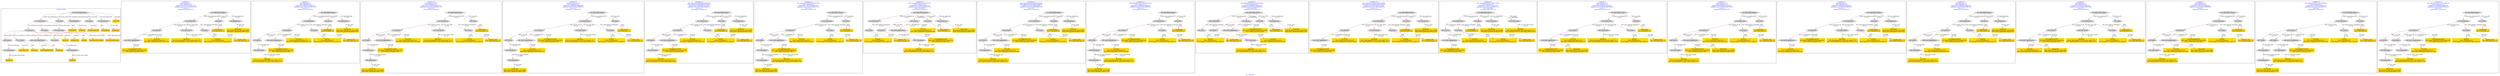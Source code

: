 digraph n0 {
fontcolor="blue"
remincross="true"
label="s21-s-met.json"
subgraph cluster_0 {
label="1-correct model"
n2[style="filled",color="white",fillcolor="lightgray",label="E12_Production1"];
n3[style="filled",color="white",fillcolor="lightgray",label="E21_Person1"];
n4[style="filled",color="white",fillcolor="lightgray",label="E55_Type1"];
n5[style="filled",color="white",fillcolor="lightgray",label="E52_Time-Span3"];
n6[style="filled",color="white",fillcolor="lightgray",label="E69_Death1"];
n7[style="filled",color="white",fillcolor="lightgray",label="E74_Group1"];
n8[style="filled",color="white",fillcolor="lightgray",label="E82_Actor_Appellation1"];
n9[style="filled",color="white",fillcolor="lightgray",label="E67_Birth1"];
n10[shape="plaintext",style="filled",fillcolor="gold",label="artistURI"];
n11[style="filled",color="white",fillcolor="lightgray",label="E22_Man-Made_Object1"];
n12[style="filled",color="white",fillcolor="lightgray",label="E35_Title1"];
n13[style="filled",color="white",fillcolor="lightgray",label="E8_Acquisition1"];
n14[style="filled",color="white",fillcolor="lightgray",label="E55_Type2"];
n15[style="filled",color="white",fillcolor="lightgray",label="E54_Dimension1"];
n16[shape="plaintext",style="filled",fillcolor="gold",label="objectURI"];
n17[shape="plaintext",style="filled",fillcolor="gold",label="artworkTitle"];
n18[style="filled",color="white",fillcolor="lightgray",label="E52_Time-Span1"];
n19[shape="plaintext",style="filled",fillcolor="gold",label="birthDate"];
n20[style="filled",color="white",fillcolor="lightgray",label="E52_Time-Span2"];
n21[shape="plaintext",style="filled",fillcolor="gold",label="deathDate"];
n22[shape="plaintext",style="filled",fillcolor="gold",label="dateOfStartOfCreation"];
n23[shape="plaintext",style="filled",fillcolor="gold",label="dateOfEndOfCreation"];
n24[shape="plaintext",style="filled",fillcolor="gold",label="dimensions"];
n25[shape="plaintext",style="filled",fillcolor="gold",label="medium_URI"];
n26[shape="plaintext",style="filled",fillcolor="gold",label="medium"];
n27[shape="plaintext",style="filled",fillcolor="gold",label="classification_URI"];
n28[shape="plaintext",style="filled",fillcolor="gold",label="classification"];
n29[shape="plaintext",style="filled",fillcolor="gold",label="nationality_URI"];
n30[shape="plaintext",style="filled",fillcolor="gold",label="nationality"];
n31[shape="plaintext",style="filled",fillcolor="gold",label="artistAppellationURI"];
n32[shape="plaintext",style="filled",fillcolor="gold",label="artistName"];
n33[shape="plaintext",style="filled",fillcolor="gold",label="creditLine"];
}
subgraph cluster_1 {
label="candidate 0\nlink coherence:1.0\nnode coherence:1.0\nconfidence:0.7337437394831101\nmapping score:0.6017241036372272\ncost:14.0\n-precision:0.93-recall:0.42"
n35[style="filled",color="white",fillcolor="lightgray",label="E12_Production1"];
n36[style="filled",color="white",fillcolor="lightgray",label="E21_Person1"];
n37[style="filled",color="white",fillcolor="lightgray",label="E52_Time-Span2"];
n38[style="filled",color="white",fillcolor="lightgray",label="E55_Type1"];
n39[style="filled",color="white",fillcolor="lightgray",label="E82_Actor_Appellation1"];
n40[style="filled",color="white",fillcolor="lightgray",label="E22_Man-Made_Object1"];
n41[style="filled",color="white",fillcolor="lightgray",label="E35_Title1"];
n42[style="filled",color="white",fillcolor="lightgray",label="E54_Dimension1"];
n43[shape="plaintext",style="filled",fillcolor="gold",label="medium\n[E55_Type,label,0.5]\n[E29_Design_or_Procedure,P3_has_note,0.5]"];
n44[shape="plaintext",style="filled",fillcolor="gold",label="dimensions\n[E54_Dimension,P3_has_note,0.898]\n[E82_Actor_Appellation,label,0.102]"];
n45[shape="plaintext",style="filled",fillcolor="gold",label="artistURI\n[E21_Person,classLink,0.571]\n[E82_Actor_Appellation,classLink,0.429]"];
n46[shape="plaintext",style="filled",fillcolor="gold",label="artistAppellationURI\n[E82_Actor_Appellation,classLink,0.894]\n[E21_Person,classLink,0.106]"];
n47[shape="plaintext",style="filled",fillcolor="gold",label="medium_URI\n[E55_Type,classLink,1.0]"];
n48[shape="plaintext",style="filled",fillcolor="gold",label="birthDate\n[E52_Time-Span,P82b_end_of_the_end,0.727]\n[E52_Time-Span,P82_at_some_time_within,0.273]"];
n49[shape="plaintext",style="filled",fillcolor="gold",label="artworkTitle\n[E35_Title,label,1.0]"];
}
subgraph cluster_2 {
label="candidate 1\nlink coherence:1.0\nnode coherence:1.0\nconfidence:0.7337437394831101\nmapping score:0.6017241036372272\ncost:15.0\n-precision:0.87-recall:0.42"
n51[style="filled",color="white",fillcolor="lightgray",label="E12_Production1"];
n52[style="filled",color="white",fillcolor="lightgray",label="E21_Person1"];
n53[style="filled",color="white",fillcolor="lightgray",label="E55_Type1"];
n54[style="filled",color="white",fillcolor="lightgray",label="E67_Birth1"];
n55[style="filled",color="white",fillcolor="lightgray",label="E82_Actor_Appellation1"];
n56[style="filled",color="white",fillcolor="lightgray",label="E22_Man-Made_Object1"];
n57[style="filled",color="white",fillcolor="lightgray",label="E35_Title1"];
n58[style="filled",color="white",fillcolor="lightgray",label="E54_Dimension1"];
n59[style="filled",color="white",fillcolor="lightgray",label="E52_Time-Span1"];
n60[shape="plaintext",style="filled",fillcolor="gold",label="medium\n[E55_Type,label,0.5]\n[E29_Design_or_Procedure,P3_has_note,0.5]"];
n61[shape="plaintext",style="filled",fillcolor="gold",label="dimensions\n[E54_Dimension,P3_has_note,0.898]\n[E82_Actor_Appellation,label,0.102]"];
n62[shape="plaintext",style="filled",fillcolor="gold",label="artistURI\n[E21_Person,classLink,0.571]\n[E82_Actor_Appellation,classLink,0.429]"];
n63[shape="plaintext",style="filled",fillcolor="gold",label="artistAppellationURI\n[E82_Actor_Appellation,classLink,0.894]\n[E21_Person,classLink,0.106]"];
n64[shape="plaintext",style="filled",fillcolor="gold",label="medium_URI\n[E55_Type,classLink,1.0]"];
n65[shape="plaintext",style="filled",fillcolor="gold",label="artworkTitle\n[E35_Title,label,1.0]"];
n66[shape="plaintext",style="filled",fillcolor="gold",label="birthDate\n[E52_Time-Span,P82b_end_of_the_end,0.727]\n[E52_Time-Span,P82_at_some_time_within,0.273]"];
}
subgraph cluster_3 {
label="candidate 10\nlink coherence:0.9375\nnode coherence:1.0\nconfidence:0.7337437394831101\nmapping score:0.6017241036372272\ncost:115.0\n-precision:0.88-recall:0.45"
n68[style="filled",color="white",fillcolor="lightgray",label="E12_Production1"];
n69[style="filled",color="white",fillcolor="lightgray",label="E21_Person1"];
n70[style="filled",color="white",fillcolor="lightgray",label="E52_Time-Span2"];
n71[style="filled",color="white",fillcolor="lightgray",label="E55_Type1"];
n72[style="filled",color="white",fillcolor="lightgray",label="E67_Birth1"];
n73[style="filled",color="white",fillcolor="lightgray",label="E82_Actor_Appellation1"];
n74[style="filled",color="white",fillcolor="lightgray",label="E22_Man-Made_Object1"];
n75[style="filled",color="white",fillcolor="lightgray",label="E35_Title1"];
n76[style="filled",color="white",fillcolor="lightgray",label="E52_Time-Span1"];
n77[style="filled",color="white",fillcolor="lightgray",label="E54_Dimension1"];
n78[shape="plaintext",style="filled",fillcolor="gold",label="medium\n[E55_Type,label,0.5]\n[E29_Design_or_Procedure,P3_has_note,0.5]"];
n79[shape="plaintext",style="filled",fillcolor="gold",label="dimensions\n[E54_Dimension,P3_has_note,0.898]\n[E82_Actor_Appellation,label,0.102]"];
n80[shape="plaintext",style="filled",fillcolor="gold",label="artistURI\n[E21_Person,classLink,0.571]\n[E82_Actor_Appellation,classLink,0.429]"];
n81[shape="plaintext",style="filled",fillcolor="gold",label="artistAppellationURI\n[E82_Actor_Appellation,classLink,0.894]\n[E21_Person,classLink,0.106]"];
n82[shape="plaintext",style="filled",fillcolor="gold",label="medium_URI\n[E55_Type,classLink,1.0]"];
n83[shape="plaintext",style="filled",fillcolor="gold",label="birthDate\n[E52_Time-Span,P82b_end_of_the_end,0.727]\n[E52_Time-Span,P82_at_some_time_within,0.273]"];
n84[shape="plaintext",style="filled",fillcolor="gold",label="artworkTitle\n[E35_Title,label,1.0]"];
}
subgraph cluster_4 {
label="candidate 11\nlink coherence:0.9375\nnode coherence:1.0\nconfidence:0.6008440238990185\nmapping score:0.55742419844253\ncost:115.0\n-precision:0.75-recall:0.39"
n86[style="filled",color="white",fillcolor="lightgray",label="E12_Production1"];
n87[style="filled",color="white",fillcolor="lightgray",label="E21_Person1"];
n88[style="filled",color="white",fillcolor="lightgray",label="E52_Time-Span2"];
n89[style="filled",color="white",fillcolor="lightgray",label="E55_Type1"];
n90[style="filled",color="white",fillcolor="lightgray",label="E67_Birth1"];
n91[style="filled",color="white",fillcolor="lightgray",label="E82_Actor_Appellation1"];
n92[style="filled",color="white",fillcolor="lightgray",label="E22_Man-Made_Object1"];
n93[style="filled",color="white",fillcolor="lightgray",label="E35_Title1"];
n94[style="filled",color="white",fillcolor="lightgray",label="E52_Time-Span1"];
n95[style="filled",color="white",fillcolor="lightgray",label="E54_Dimension1"];
n96[shape="plaintext",style="filled",fillcolor="gold",label="medium\n[E55_Type,label,0.5]\n[E29_Design_or_Procedure,P3_has_note,0.5]"];
n97[shape="plaintext",style="filled",fillcolor="gold",label="dimensions\n[E54_Dimension,P3_has_note,0.898]\n[E82_Actor_Appellation,label,0.102]"];
n98[shape="plaintext",style="filled",fillcolor="gold",label="artistAppellationURI\n[E82_Actor_Appellation,classLink,0.894]\n[E21_Person,classLink,0.106]"];
n99[shape="plaintext",style="filled",fillcolor="gold",label="medium_URI\n[E55_Type,classLink,1.0]"];
n100[shape="plaintext",style="filled",fillcolor="gold",label="artistURI\n[E21_Person,classLink,0.571]\n[E82_Actor_Appellation,classLink,0.429]"];
n101[shape="plaintext",style="filled",fillcolor="gold",label="birthDate\n[E52_Time-Span,P82b_end_of_the_end,0.727]\n[E52_Time-Span,P82_at_some_time_within,0.273]"];
n102[shape="plaintext",style="filled",fillcolor="gold",label="artworkTitle\n[E35_Title,label,1.0]"];
}
subgraph cluster_5 {
label="candidate 12\nlink coherence:0.9333333333333333\nnode coherence:0.9230769230769231\nconfidence:0.7986788057527338\nmapping score:0.5977281000860761\ncost:114.0\n-precision:0.87-recall:0.42"
n104[style="filled",color="white",fillcolor="lightgray",label="E12_Production1"];
n105[style="filled",color="white",fillcolor="lightgray",label="E21_Person1"];
n106[style="filled",color="white",fillcolor="lightgray",label="E55_Type1"];
n107[style="filled",color="white",fillcolor="lightgray",label="E67_Birth1"];
n108[style="filled",color="white",fillcolor="lightgray",label="E82_Actor_Appellation1"];
n109[style="filled",color="white",fillcolor="lightgray",label="E22_Man-Made_Object1"];
n110[style="filled",color="white",fillcolor="lightgray",label="E35_Title1"];
n111[style="filled",color="white",fillcolor="lightgray",label="E54_Dimension1"];
n112[style="filled",color="white",fillcolor="lightgray",label="E52_Time-Span1"];
n113[shape="plaintext",style="filled",fillcolor="gold",label="medium\n[E55_Type,label,0.5]\n[E29_Design_or_Procedure,P3_has_note,0.5]"];
n114[shape="plaintext",style="filled",fillcolor="gold",label="dimensions\n[E54_Dimension,P3_has_note,0.898]\n[E82_Actor_Appellation,label,0.102]"];
n115[shape="plaintext",style="filled",fillcolor="gold",label="birthDate\n[E52_Time-Span,P82b_end_of_the_end,0.727]\n[E52_Time-Span,P82_at_some_time_within,0.273]"];
n116[shape="plaintext",style="filled",fillcolor="gold",label="artistURI\n[E21_Person,classLink,0.571]\n[E82_Actor_Appellation,classLink,0.429]"];
n117[shape="plaintext",style="filled",fillcolor="gold",label="artistAppellationURI\n[E82_Actor_Appellation,classLink,0.894]\n[E21_Person,classLink,0.106]"];
n118[shape="plaintext",style="filled",fillcolor="gold",label="medium_URI\n[E55_Type,classLink,1.0]"];
n119[shape="plaintext",style="filled",fillcolor="gold",label="artworkTitle\n[E35_Title,label,1.0]"];
}
subgraph cluster_6 {
label="candidate 13\nlink coherence:0.9333333333333333\nnode coherence:1.0\nconfidence:0.7337437394831101\nmapping score:0.6017241036372272\ncost:114.0\n-precision:0.8-recall:0.39"
n121[style="filled",color="white",fillcolor="lightgray",label="E12_Production1"];
n122[style="filled",color="white",fillcolor="lightgray",label="E21_Person1"];
n123[style="filled",color="white",fillcolor="lightgray",label="E55_Type1"];
n124[style="filled",color="white",fillcolor="lightgray",label="E67_Birth1"];
n125[style="filled",color="white",fillcolor="lightgray",label="E82_Actor_Appellation1"];
n126[style="filled",color="white",fillcolor="lightgray",label="E22_Man-Made_Object1"];
n127[style="filled",color="white",fillcolor="lightgray",label="E35_Title1"];
n128[style="filled",color="white",fillcolor="lightgray",label="E52_Time-Span1"];
n129[style="filled",color="white",fillcolor="lightgray",label="E54_Dimension1"];
n130[shape="plaintext",style="filled",fillcolor="gold",label="medium\n[E55_Type,label,0.5]\n[E29_Design_or_Procedure,P3_has_note,0.5]"];
n131[shape="plaintext",style="filled",fillcolor="gold",label="dimensions\n[E54_Dimension,P3_has_note,0.898]\n[E82_Actor_Appellation,label,0.102]"];
n132[shape="plaintext",style="filled",fillcolor="gold",label="artistURI\n[E21_Person,classLink,0.571]\n[E82_Actor_Appellation,classLink,0.429]"];
n133[shape="plaintext",style="filled",fillcolor="gold",label="artistAppellationURI\n[E82_Actor_Appellation,classLink,0.894]\n[E21_Person,classLink,0.106]"];
n134[shape="plaintext",style="filled",fillcolor="gold",label="medium_URI\n[E55_Type,classLink,1.0]"];
n135[shape="plaintext",style="filled",fillcolor="gold",label="artworkTitle\n[E35_Title,label,1.0]"];
n136[shape="plaintext",style="filled",fillcolor="gold",label="birthDate\n[E52_Time-Span,P82b_end_of_the_end,0.727]\n[E52_Time-Span,P82_at_some_time_within,0.273]"];
}
subgraph cluster_7 {
label="candidate 14\nlink coherence:0.9333333333333333\nnode coherence:1.0\nconfidence:0.7337437394831101\nmapping score:0.6017241036372272\ncost:114.010002\n-precision:0.8-recall:0.39"
n138[style="filled",color="white",fillcolor="lightgray",label="E12_Production1"];
n139[style="filled",color="white",fillcolor="lightgray",label="E55_Type1"];
n140[style="filled",color="white",fillcolor="lightgray",label="E21_Person1"];
n141[style="filled",color="white",fillcolor="lightgray",label="E67_Birth1"];
n142[style="filled",color="white",fillcolor="lightgray",label="E82_Actor_Appellation1"];
n143[style="filled",color="white",fillcolor="lightgray",label="E22_Man-Made_Object1"];
n144[style="filled",color="white",fillcolor="lightgray",label="E35_Title1"];
n145[style="filled",color="white",fillcolor="lightgray",label="E54_Dimension1"];
n146[style="filled",color="white",fillcolor="lightgray",label="E52_Time-Span1"];
n147[shape="plaintext",style="filled",fillcolor="gold",label="medium\n[E55_Type,label,0.5]\n[E29_Design_or_Procedure,P3_has_note,0.5]"];
n148[shape="plaintext",style="filled",fillcolor="gold",label="dimensions\n[E54_Dimension,P3_has_note,0.898]\n[E82_Actor_Appellation,label,0.102]"];
n149[shape="plaintext",style="filled",fillcolor="gold",label="artistURI\n[E21_Person,classLink,0.571]\n[E82_Actor_Appellation,classLink,0.429]"];
n150[shape="plaintext",style="filled",fillcolor="gold",label="artistAppellationURI\n[E82_Actor_Appellation,classLink,0.894]\n[E21_Person,classLink,0.106]"];
n151[shape="plaintext",style="filled",fillcolor="gold",label="medium_URI\n[E55_Type,classLink,1.0]"];
n152[shape="plaintext",style="filled",fillcolor="gold",label="artworkTitle\n[E35_Title,label,1.0]"];
n153[shape="plaintext",style="filled",fillcolor="gold",label="birthDate\n[E52_Time-Span,P82b_end_of_the_end,0.727]\n[E52_Time-Span,P82_at_some_time_within,0.273]"];
}
subgraph cluster_8 {
label="candidate 15\nlink coherence:0.9333333333333333\nnode coherence:0.9230769230769231\nconfidence:0.665779090168642\nmapping score:0.5534281948913788\ncost:114.0\n-precision:0.73-recall:0.35"
n155[style="filled",color="white",fillcolor="lightgray",label="E12_Production1"];
n156[style="filled",color="white",fillcolor="lightgray",label="E21_Person1"];
n157[style="filled",color="white",fillcolor="lightgray",label="E55_Type1"];
n158[style="filled",color="white",fillcolor="lightgray",label="E67_Birth1"];
n159[style="filled",color="white",fillcolor="lightgray",label="E82_Actor_Appellation1"];
n160[style="filled",color="white",fillcolor="lightgray",label="E22_Man-Made_Object1"];
n161[style="filled",color="white",fillcolor="lightgray",label="E35_Title1"];
n162[style="filled",color="white",fillcolor="lightgray",label="E54_Dimension1"];
n163[style="filled",color="white",fillcolor="lightgray",label="E52_Time-Span1"];
n164[shape="plaintext",style="filled",fillcolor="gold",label="medium\n[E55_Type,label,0.5]\n[E29_Design_or_Procedure,P3_has_note,0.5]"];
n165[shape="plaintext",style="filled",fillcolor="gold",label="dimensions\n[E54_Dimension,P3_has_note,0.898]\n[E82_Actor_Appellation,label,0.102]"];
n166[shape="plaintext",style="filled",fillcolor="gold",label="birthDate\n[E52_Time-Span,P82b_end_of_the_end,0.727]\n[E52_Time-Span,P82_at_some_time_within,0.273]"];
n167[shape="plaintext",style="filled",fillcolor="gold",label="artistAppellationURI\n[E82_Actor_Appellation,classLink,0.894]\n[E21_Person,classLink,0.106]"];
n168[shape="plaintext",style="filled",fillcolor="gold",label="medium_URI\n[E55_Type,classLink,1.0]"];
n169[shape="plaintext",style="filled",fillcolor="gold",label="artistURI\n[E21_Person,classLink,0.571]\n[E82_Actor_Appellation,classLink,0.429]"];
n170[shape="plaintext",style="filled",fillcolor="gold",label="artworkTitle\n[E35_Title,label,1.0]"];
}
subgraph cluster_9 {
label="candidate 16\nlink coherence:0.9333333333333333\nnode coherence:1.0\nconfidence:0.6008440238990185\nmapping score:0.55742419844253\ncost:114.0\n-precision:0.67-recall:0.32"
n172[style="filled",color="white",fillcolor="lightgray",label="E12_Production1"];
n173[style="filled",color="white",fillcolor="lightgray",label="E21_Person1"];
n174[style="filled",color="white",fillcolor="lightgray",label="E55_Type1"];
n175[style="filled",color="white",fillcolor="lightgray",label="E67_Birth1"];
n176[style="filled",color="white",fillcolor="lightgray",label="E82_Actor_Appellation1"];
n177[style="filled",color="white",fillcolor="lightgray",label="E22_Man-Made_Object1"];
n178[style="filled",color="white",fillcolor="lightgray",label="E35_Title1"];
n179[style="filled",color="white",fillcolor="lightgray",label="E52_Time-Span1"];
n180[style="filled",color="white",fillcolor="lightgray",label="E54_Dimension1"];
n181[shape="plaintext",style="filled",fillcolor="gold",label="medium\n[E55_Type,label,0.5]\n[E29_Design_or_Procedure,P3_has_note,0.5]"];
n182[shape="plaintext",style="filled",fillcolor="gold",label="dimensions\n[E54_Dimension,P3_has_note,0.898]\n[E82_Actor_Appellation,label,0.102]"];
n183[shape="plaintext",style="filled",fillcolor="gold",label="artistAppellationURI\n[E82_Actor_Appellation,classLink,0.894]\n[E21_Person,classLink,0.106]"];
n184[shape="plaintext",style="filled",fillcolor="gold",label="medium_URI\n[E55_Type,classLink,1.0]"];
n185[shape="plaintext",style="filled",fillcolor="gold",label="artistURI\n[E21_Person,classLink,0.571]\n[E82_Actor_Appellation,classLink,0.429]"];
n186[shape="plaintext",style="filled",fillcolor="gold",label="artworkTitle\n[E35_Title,label,1.0]"];
n187[shape="plaintext",style="filled",fillcolor="gold",label="birthDate\n[E52_Time-Span,P82b_end_of_the_end,0.727]\n[E52_Time-Span,P82_at_some_time_within,0.273]"];
}
subgraph cluster_10 {
label="candidate 17\nlink coherence:0.9333333333333333\nnode coherence:1.0\nconfidence:0.6008440238990185\nmapping score:0.55742419844253\ncost:114.010002\n-precision:0.67-recall:0.32"
n189[style="filled",color="white",fillcolor="lightgray",label="E12_Production1"];
n190[style="filled",color="white",fillcolor="lightgray",label="E55_Type1"];
n191[style="filled",color="white",fillcolor="lightgray",label="E21_Person1"];
n192[style="filled",color="white",fillcolor="lightgray",label="E67_Birth1"];
n193[style="filled",color="white",fillcolor="lightgray",label="E82_Actor_Appellation1"];
n194[style="filled",color="white",fillcolor="lightgray",label="E22_Man-Made_Object1"];
n195[style="filled",color="white",fillcolor="lightgray",label="E35_Title1"];
n196[style="filled",color="white",fillcolor="lightgray",label="E54_Dimension1"];
n197[style="filled",color="white",fillcolor="lightgray",label="E52_Time-Span1"];
n198[shape="plaintext",style="filled",fillcolor="gold",label="medium\n[E55_Type,label,0.5]\n[E29_Design_or_Procedure,P3_has_note,0.5]"];
n199[shape="plaintext",style="filled",fillcolor="gold",label="dimensions\n[E54_Dimension,P3_has_note,0.898]\n[E82_Actor_Appellation,label,0.102]"];
n200[shape="plaintext",style="filled",fillcolor="gold",label="artistAppellationURI\n[E82_Actor_Appellation,classLink,0.894]\n[E21_Person,classLink,0.106]"];
n201[shape="plaintext",style="filled",fillcolor="gold",label="medium_URI\n[E55_Type,classLink,1.0]"];
n202[shape="plaintext",style="filled",fillcolor="gold",label="artistURI\n[E21_Person,classLink,0.571]\n[E82_Actor_Appellation,classLink,0.429]"];
n203[shape="plaintext",style="filled",fillcolor="gold",label="artworkTitle\n[E35_Title,label,1.0]"];
n204[shape="plaintext",style="filled",fillcolor="gold",label="birthDate\n[E52_Time-Span,P82b_end_of_the_end,0.727]\n[E52_Time-Span,P82_at_some_time_within,0.273]"];
}
subgraph cluster_11 {
label="candidate 18\nlink coherence:0.9285714285714286\nnode coherence:0.9230769230769231\nconfidence:0.7986788057527338\nmapping score:0.5977281000860761\ncost:113.0\n-precision:0.93-recall:0.42"
n206[style="filled",color="white",fillcolor="lightgray",label="E12_Production1"];
n207[style="filled",color="white",fillcolor="lightgray",label="E21_Person1"];
n208[style="filled",color="white",fillcolor="lightgray",label="E52_Time-Span2"];
n209[style="filled",color="white",fillcolor="lightgray",label="E55_Type1"];
n210[style="filled",color="white",fillcolor="lightgray",label="E82_Actor_Appellation1"];
n211[style="filled",color="white",fillcolor="lightgray",label="E22_Man-Made_Object1"];
n212[style="filled",color="white",fillcolor="lightgray",label="E35_Title1"];
n213[style="filled",color="white",fillcolor="lightgray",label="E54_Dimension1"];
n214[shape="plaintext",style="filled",fillcolor="gold",label="medium\n[E55_Type,label,0.5]\n[E29_Design_or_Procedure,P3_has_note,0.5]"];
n215[shape="plaintext",style="filled",fillcolor="gold",label="dimensions\n[E54_Dimension,P3_has_note,0.898]\n[E82_Actor_Appellation,label,0.102]"];
n216[shape="plaintext",style="filled",fillcolor="gold",label="birthDate\n[E52_Time-Span,P82b_end_of_the_end,0.727]\n[E52_Time-Span,P82_at_some_time_within,0.273]"];
n217[shape="plaintext",style="filled",fillcolor="gold",label="artistURI\n[E21_Person,classLink,0.571]\n[E82_Actor_Appellation,classLink,0.429]"];
n218[shape="plaintext",style="filled",fillcolor="gold",label="artistAppellationURI\n[E82_Actor_Appellation,classLink,0.894]\n[E21_Person,classLink,0.106]"];
n219[shape="plaintext",style="filled",fillcolor="gold",label="medium_URI\n[E55_Type,classLink,1.0]"];
n220[shape="plaintext",style="filled",fillcolor="gold",label="artworkTitle\n[E35_Title,label,1.0]"];
}
subgraph cluster_12 {
label="candidate 19\nlink coherence:0.9285714285714286\nnode coherence:1.0\nconfidence:0.7337437394831101\nmapping score:0.6017241036372272\ncost:113.010002\n-precision:0.86-recall:0.39"
n222[style="filled",color="white",fillcolor="lightgray",label="E12_Production1"];
n223[style="filled",color="white",fillcolor="lightgray",label="E21_Person1"];
n224[style="filled",color="white",fillcolor="lightgray",label="E55_Type1"];
n225[style="filled",color="white",fillcolor="lightgray",label="E82_Actor_Appellation1"];
n226[style="filled",color="white",fillcolor="lightgray",label="E22_Man-Made_Object1"];
n227[style="filled",color="white",fillcolor="lightgray",label="E35_Title1"];
n228[style="filled",color="white",fillcolor="lightgray",label="E54_Dimension1"];
n229[style="filled",color="white",fillcolor="lightgray",label="E52_Time-Span2"];
n230[shape="plaintext",style="filled",fillcolor="gold",label="medium\n[E55_Type,label,0.5]\n[E29_Design_or_Procedure,P3_has_note,0.5]"];
n231[shape="plaintext",style="filled",fillcolor="gold",label="dimensions\n[E54_Dimension,P3_has_note,0.898]\n[E82_Actor_Appellation,label,0.102]"];
n232[shape="plaintext",style="filled",fillcolor="gold",label="artistURI\n[E21_Person,classLink,0.571]\n[E82_Actor_Appellation,classLink,0.429]"];
n233[shape="plaintext",style="filled",fillcolor="gold",label="artistAppellationURI\n[E82_Actor_Appellation,classLink,0.894]\n[E21_Person,classLink,0.106]"];
n234[shape="plaintext",style="filled",fillcolor="gold",label="medium_URI\n[E55_Type,classLink,1.0]"];
n235[shape="plaintext",style="filled",fillcolor="gold",label="birthDate\n[E52_Time-Span,P82b_end_of_the_end,0.727]\n[E52_Time-Span,P82_at_some_time_within,0.273]"];
n236[shape="plaintext",style="filled",fillcolor="gold",label="artworkTitle\n[E35_Title,label,1.0]"];
}
subgraph cluster_13 {
label="candidate 2\nlink coherence:1.0\nnode coherence:1.0\nconfidence:0.6199351955456437\nmapping score:0.5875974461342621\ncost:13.0\n-precision:0.85-recall:0.35"
n238[style="filled",color="white",fillcolor="lightgray",label="E12_Production1"];
n239[style="filled",color="white",fillcolor="lightgray",label="E21_Person1"];
n240[style="filled",color="white",fillcolor="lightgray",label="E52_Time-Span2"];
n241[style="filled",color="white",fillcolor="lightgray",label="E55_Type1"];
n242[style="filled",color="white",fillcolor="lightgray",label="E82_Actor_Appellation1"];
n243[style="filled",color="white",fillcolor="lightgray",label="E22_Man-Made_Object1"];
n244[style="filled",color="white",fillcolor="lightgray",label="E35_Title1"];
n245[shape="plaintext",style="filled",fillcolor="gold",label="medium\n[E55_Type,label,0.5]\n[E29_Design_or_Procedure,P3_has_note,0.5]"];
n246[shape="plaintext",style="filled",fillcolor="gold",label="artistURI\n[E21_Person,classLink,0.571]\n[E82_Actor_Appellation,classLink,0.429]"];
n247[shape="plaintext",style="filled",fillcolor="gold",label="artistAppellationURI\n[E82_Actor_Appellation,classLink,0.894]\n[E21_Person,classLink,0.106]"];
n248[shape="plaintext",style="filled",fillcolor="gold",label="medium_URI\n[E55_Type,classLink,1.0]"];
n249[shape="plaintext",style="filled",fillcolor="gold",label="birthDate\n[E52_Time-Span,P82b_end_of_the_end,0.727]\n[E52_Time-Span,P82_at_some_time_within,0.273]"];
n250[shape="plaintext",style="filled",fillcolor="gold",label="artworkTitle\n[E35_Title,label,1.0]"];
n251[shape="plaintext",style="filled",fillcolor="gold",label="dimensions\n[E54_Dimension,P3_has_note,0.898]\n[E82_Actor_Appellation,label,0.102]"];
}
subgraph cluster_14 {
label="candidate 3\nlink coherence:1.0\nnode coherence:1.0\nconfidence:0.6199351955456437\nmapping score:0.5875974461342621\ncost:14.0\n-precision:0.79-recall:0.35"
n253[style="filled",color="white",fillcolor="lightgray",label="E12_Production1"];
n254[style="filled",color="white",fillcolor="lightgray",label="E21_Person1"];
n255[style="filled",color="white",fillcolor="lightgray",label="E55_Type1"];
n256[style="filled",color="white",fillcolor="lightgray",label="E67_Birth1"];
n257[style="filled",color="white",fillcolor="lightgray",label="E82_Actor_Appellation1"];
n258[style="filled",color="white",fillcolor="lightgray",label="E22_Man-Made_Object1"];
n259[style="filled",color="white",fillcolor="lightgray",label="E35_Title1"];
n260[style="filled",color="white",fillcolor="lightgray",label="E52_Time-Span1"];
n261[shape="plaintext",style="filled",fillcolor="gold",label="medium\n[E55_Type,label,0.5]\n[E29_Design_or_Procedure,P3_has_note,0.5]"];
n262[shape="plaintext",style="filled",fillcolor="gold",label="artistURI\n[E21_Person,classLink,0.571]\n[E82_Actor_Appellation,classLink,0.429]"];
n263[shape="plaintext",style="filled",fillcolor="gold",label="artistAppellationURI\n[E82_Actor_Appellation,classLink,0.894]\n[E21_Person,classLink,0.106]"];
n264[shape="plaintext",style="filled",fillcolor="gold",label="medium_URI\n[E55_Type,classLink,1.0]"];
n265[shape="plaintext",style="filled",fillcolor="gold",label="artworkTitle\n[E35_Title,label,1.0]"];
n266[shape="plaintext",style="filled",fillcolor="gold",label="birthDate\n[E52_Time-Span,P82b_end_of_the_end,0.727]\n[E52_Time-Span,P82_at_some_time_within,0.273]"];
n267[shape="plaintext",style="filled",fillcolor="gold",label="dimensions\n[E54_Dimension,P3_has_note,0.898]\n[E82_Actor_Appellation,label,0.102]"];
}
subgraph cluster_15 {
label="candidate 4\nlink coherence:1.0\nnode coherence:1.0\nconfidence:0.6008440238990185\nmapping score:0.55742419844253\ncost:14.0\n-precision:0.79-recall:0.35"
n269[style="filled",color="white",fillcolor="lightgray",label="E12_Production1"];
n270[style="filled",color="white",fillcolor="lightgray",label="E21_Person1"];
n271[style="filled",color="white",fillcolor="lightgray",label="E52_Time-Span2"];
n272[style="filled",color="white",fillcolor="lightgray",label="E55_Type1"];
n273[style="filled",color="white",fillcolor="lightgray",label="E82_Actor_Appellation1"];
n274[style="filled",color="white",fillcolor="lightgray",label="E22_Man-Made_Object1"];
n275[style="filled",color="white",fillcolor="lightgray",label="E35_Title1"];
n276[style="filled",color="white",fillcolor="lightgray",label="E54_Dimension1"];
n277[shape="plaintext",style="filled",fillcolor="gold",label="medium\n[E55_Type,label,0.5]\n[E29_Design_or_Procedure,P3_has_note,0.5]"];
n278[shape="plaintext",style="filled",fillcolor="gold",label="dimensions\n[E54_Dimension,P3_has_note,0.898]\n[E82_Actor_Appellation,label,0.102]"];
n279[shape="plaintext",style="filled",fillcolor="gold",label="artistAppellationURI\n[E82_Actor_Appellation,classLink,0.894]\n[E21_Person,classLink,0.106]"];
n280[shape="plaintext",style="filled",fillcolor="gold",label="medium_URI\n[E55_Type,classLink,1.0]"];
n281[shape="plaintext",style="filled",fillcolor="gold",label="artistURI\n[E21_Person,classLink,0.571]\n[E82_Actor_Appellation,classLink,0.429]"];
n282[shape="plaintext",style="filled",fillcolor="gold",label="birthDate\n[E52_Time-Span,P82b_end_of_the_end,0.727]\n[E52_Time-Span,P82_at_some_time_within,0.273]"];
n283[shape="plaintext",style="filled",fillcolor="gold",label="artworkTitle\n[E35_Title,label,1.0]"];
}
subgraph cluster_16 {
label="candidate 5\nlink coherence:1.0\nnode coherence:1.0\nconfidence:0.6008440238990185\nmapping score:0.55742419844253\ncost:15.0\n-precision:0.73-recall:0.35"
n285[style="filled",color="white",fillcolor="lightgray",label="E12_Production1"];
n286[style="filled",color="white",fillcolor="lightgray",label="E21_Person1"];
n287[style="filled",color="white",fillcolor="lightgray",label="E55_Type1"];
n288[style="filled",color="white",fillcolor="lightgray",label="E67_Birth1"];
n289[style="filled",color="white",fillcolor="lightgray",label="E82_Actor_Appellation1"];
n290[style="filled",color="white",fillcolor="lightgray",label="E22_Man-Made_Object1"];
n291[style="filled",color="white",fillcolor="lightgray",label="E35_Title1"];
n292[style="filled",color="white",fillcolor="lightgray",label="E54_Dimension1"];
n293[style="filled",color="white",fillcolor="lightgray",label="E52_Time-Span1"];
n294[shape="plaintext",style="filled",fillcolor="gold",label="medium\n[E55_Type,label,0.5]\n[E29_Design_or_Procedure,P3_has_note,0.5]"];
n295[shape="plaintext",style="filled",fillcolor="gold",label="dimensions\n[E54_Dimension,P3_has_note,0.898]\n[E82_Actor_Appellation,label,0.102]"];
n296[shape="plaintext",style="filled",fillcolor="gold",label="artistAppellationURI\n[E82_Actor_Appellation,classLink,0.894]\n[E21_Person,classLink,0.106]"];
n297[shape="plaintext",style="filled",fillcolor="gold",label="medium_URI\n[E55_Type,classLink,1.0]"];
n298[shape="plaintext",style="filled",fillcolor="gold",label="artistURI\n[E21_Person,classLink,0.571]\n[E82_Actor_Appellation,classLink,0.429]"];
n299[shape="plaintext",style="filled",fillcolor="gold",label="artworkTitle\n[E35_Title,label,1.0]"];
n300[shape="plaintext",style="filled",fillcolor="gold",label="birthDate\n[E52_Time-Span,P82b_end_of_the_end,0.727]\n[E52_Time-Span,P82_at_some_time_within,0.273]"];
}
subgraph cluster_17 {
label="candidate 6\nlink coherence:1.0\nnode coherence:1.0\nconfidence:0.487035479961552\nmapping score:0.543297540939565\ncost:13.0\n-precision:0.69-recall:0.29"
n302[style="filled",color="white",fillcolor="lightgray",label="E12_Production1"];
n303[style="filled",color="white",fillcolor="lightgray",label="E21_Person1"];
n304[style="filled",color="white",fillcolor="lightgray",label="E52_Time-Span2"];
n305[style="filled",color="white",fillcolor="lightgray",label="E55_Type1"];
n306[style="filled",color="white",fillcolor="lightgray",label="E82_Actor_Appellation1"];
n307[style="filled",color="white",fillcolor="lightgray",label="E22_Man-Made_Object1"];
n308[style="filled",color="white",fillcolor="lightgray",label="E35_Title1"];
n309[shape="plaintext",style="filled",fillcolor="gold",label="medium\n[E55_Type,label,0.5]\n[E29_Design_or_Procedure,P3_has_note,0.5]"];
n310[shape="plaintext",style="filled",fillcolor="gold",label="artistAppellationURI\n[E82_Actor_Appellation,classLink,0.894]\n[E21_Person,classLink,0.106]"];
n311[shape="plaintext",style="filled",fillcolor="gold",label="medium_URI\n[E55_Type,classLink,1.0]"];
n312[shape="plaintext",style="filled",fillcolor="gold",label="artistURI\n[E21_Person,classLink,0.571]\n[E82_Actor_Appellation,classLink,0.429]"];
n313[shape="plaintext",style="filled",fillcolor="gold",label="birthDate\n[E52_Time-Span,P82b_end_of_the_end,0.727]\n[E52_Time-Span,P82_at_some_time_within,0.273]"];
n314[shape="plaintext",style="filled",fillcolor="gold",label="artworkTitle\n[E35_Title,label,1.0]"];
n315[shape="plaintext",style="filled",fillcolor="gold",label="dimensions\n[E54_Dimension,P3_has_note,0.898]\n[E82_Actor_Appellation,label,0.102]"];
}
subgraph cluster_18 {
label="candidate 7\nlink coherence:1.0\nnode coherence:1.0\nconfidence:0.487035479961552\nmapping score:0.543297540939565\ncost:14.0\n-precision:0.64-recall:0.29"
n317[style="filled",color="white",fillcolor="lightgray",label="E12_Production1"];
n318[style="filled",color="white",fillcolor="lightgray",label="E21_Person1"];
n319[style="filled",color="white",fillcolor="lightgray",label="E55_Type1"];
n320[style="filled",color="white",fillcolor="lightgray",label="E67_Birth1"];
n321[style="filled",color="white",fillcolor="lightgray",label="E82_Actor_Appellation1"];
n322[style="filled",color="white",fillcolor="lightgray",label="E22_Man-Made_Object1"];
n323[style="filled",color="white",fillcolor="lightgray",label="E35_Title1"];
n324[style="filled",color="white",fillcolor="lightgray",label="E52_Time-Span1"];
n325[shape="plaintext",style="filled",fillcolor="gold",label="medium\n[E55_Type,label,0.5]\n[E29_Design_or_Procedure,P3_has_note,0.5]"];
n326[shape="plaintext",style="filled",fillcolor="gold",label="artistAppellationURI\n[E82_Actor_Appellation,classLink,0.894]\n[E21_Person,classLink,0.106]"];
n327[shape="plaintext",style="filled",fillcolor="gold",label="medium_URI\n[E55_Type,classLink,1.0]"];
n328[shape="plaintext",style="filled",fillcolor="gold",label="artistURI\n[E21_Person,classLink,0.571]\n[E82_Actor_Appellation,classLink,0.429]"];
n329[shape="plaintext",style="filled",fillcolor="gold",label="artworkTitle\n[E35_Title,label,1.0]"];
n330[shape="plaintext",style="filled",fillcolor="gold",label="birthDate\n[E52_Time-Span,P82b_end_of_the_end,0.727]\n[E52_Time-Span,P82_at_some_time_within,0.273]"];
n331[shape="plaintext",style="filled",fillcolor="gold",label="dimensions\n[E54_Dimension,P3_has_note,0.898]\n[E82_Actor_Appellation,label,0.102]"];
}
subgraph cluster_19 {
label="candidate 8\nlink coherence:0.9411764705882353\nnode coherence:1.0\nconfidence:0.7337437394831101\nmapping score:0.6017241036372272\ncost:116.0\n-precision:0.82-recall:0.45"
n333[style="filled",color="white",fillcolor="lightgray",label="E12_Production1"];
n334[style="filled",color="white",fillcolor="lightgray",label="E21_Person1"];
n335[style="filled",color="white",fillcolor="lightgray",label="E55_Type1"];
n336[style="filled",color="white",fillcolor="lightgray",label="E67_Birth1"];
n337[style="filled",color="white",fillcolor="lightgray",label="E69_Death1"];
n338[style="filled",color="white",fillcolor="lightgray",label="E82_Actor_Appellation1"];
n339[style="filled",color="white",fillcolor="lightgray",label="E22_Man-Made_Object1"];
n340[style="filled",color="white",fillcolor="lightgray",label="E35_Title1"];
n341[style="filled",color="white",fillcolor="lightgray",label="E52_Time-Span1"];
n342[style="filled",color="white",fillcolor="lightgray",label="E52_Time-Span3"];
n343[style="filled",color="white",fillcolor="lightgray",label="E54_Dimension1"];
n344[shape="plaintext",style="filled",fillcolor="gold",label="medium\n[E55_Type,label,0.5]\n[E29_Design_or_Procedure,P3_has_note,0.5]"];
n345[shape="plaintext",style="filled",fillcolor="gold",label="dimensions\n[E54_Dimension,P3_has_note,0.898]\n[E82_Actor_Appellation,label,0.102]"];
n346[shape="plaintext",style="filled",fillcolor="gold",label="artistURI\n[E21_Person,classLink,0.571]\n[E82_Actor_Appellation,classLink,0.429]"];
n347[shape="plaintext",style="filled",fillcolor="gold",label="birthDate\n[E52_Time-Span,P82b_end_of_the_end,0.727]\n[E52_Time-Span,P82_at_some_time_within,0.273]"];
n348[shape="plaintext",style="filled",fillcolor="gold",label="artistAppellationURI\n[E82_Actor_Appellation,classLink,0.894]\n[E21_Person,classLink,0.106]"];
n349[shape="plaintext",style="filled",fillcolor="gold",label="medium_URI\n[E55_Type,classLink,1.0]"];
n350[shape="plaintext",style="filled",fillcolor="gold",label="artworkTitle\n[E35_Title,label,1.0]"];
}
subgraph cluster_20 {
label="candidate 9\nlink coherence:0.9411764705882353\nnode coherence:1.0\nconfidence:0.6008440238990185\nmapping score:0.55742419844253\ncost:116.0\n-precision:0.71-recall:0.39"
n352[style="filled",color="white",fillcolor="lightgray",label="E12_Production1"];
n353[style="filled",color="white",fillcolor="lightgray",label="E21_Person1"];
n354[style="filled",color="white",fillcolor="lightgray",label="E55_Type1"];
n355[style="filled",color="white",fillcolor="lightgray",label="E67_Birth1"];
n356[style="filled",color="white",fillcolor="lightgray",label="E69_Death1"];
n357[style="filled",color="white",fillcolor="lightgray",label="E82_Actor_Appellation1"];
n358[style="filled",color="white",fillcolor="lightgray",label="E22_Man-Made_Object1"];
n359[style="filled",color="white",fillcolor="lightgray",label="E35_Title1"];
n360[style="filled",color="white",fillcolor="lightgray",label="E52_Time-Span1"];
n361[style="filled",color="white",fillcolor="lightgray",label="E52_Time-Span3"];
n362[style="filled",color="white",fillcolor="lightgray",label="E54_Dimension1"];
n363[shape="plaintext",style="filled",fillcolor="gold",label="medium\n[E55_Type,label,0.5]\n[E29_Design_or_Procedure,P3_has_note,0.5]"];
n364[shape="plaintext",style="filled",fillcolor="gold",label="dimensions\n[E54_Dimension,P3_has_note,0.898]\n[E82_Actor_Appellation,label,0.102]"];
n365[shape="plaintext",style="filled",fillcolor="gold",label="artistAppellationURI\n[E82_Actor_Appellation,classLink,0.894]\n[E21_Person,classLink,0.106]"];
n366[shape="plaintext",style="filled",fillcolor="gold",label="birthDate\n[E52_Time-Span,P82b_end_of_the_end,0.727]\n[E52_Time-Span,P82_at_some_time_within,0.273]"];
n367[shape="plaintext",style="filled",fillcolor="gold",label="medium_URI\n[E55_Type,classLink,1.0]"];
n368[shape="plaintext",style="filled",fillcolor="gold",label="artistURI\n[E21_Person,classLink,0.571]\n[E82_Actor_Appellation,classLink,0.429]"];
n369[shape="plaintext",style="filled",fillcolor="gold",label="artworkTitle\n[E35_Title,label,1.0]"];
}
n2 -> n3[color="brown",fontcolor="black",label="P14_carried_out_by"]
n2 -> n4[color="brown",fontcolor="black",label="P32_used_general_technique"]
n2 -> n5[color="brown",fontcolor="black",label="P4_has_time-span"]
n3 -> n6[color="brown",fontcolor="black",label="P100i_died_in"]
n3 -> n7[color="brown",fontcolor="black",label="P107i_is_current_or_former_member_of"]
n3 -> n8[color="brown",fontcolor="black",label="P131_is_identified_by"]
n3 -> n9[color="brown",fontcolor="black",label="P98i_was_born"]
n3 -> n10[color="brown",fontcolor="black",label="classLink"]
n11 -> n12[color="brown",fontcolor="black",label="P102_has_title"]
n11 -> n2[color="brown",fontcolor="black",label="P108i_was_produced_by"]
n11 -> n13[color="brown",fontcolor="black",label="P24i_changed_ownership_through"]
n11 -> n14[color="brown",fontcolor="black",label="P2_has_type"]
n11 -> n15[color="brown",fontcolor="black",label="P43_has_dimension"]
n11 -> n16[color="brown",fontcolor="black",label="classLink"]
n12 -> n17[color="brown",fontcolor="black",label="label"]
n18 -> n19[color="brown",fontcolor="black",label="P82_at_some_time_within"]
n20 -> n21[color="brown",fontcolor="black",label="P82_at_some_time_within"]
n5 -> n22[color="brown",fontcolor="black",label="P82a_begin_of_the_begin"]
n5 -> n23[color="brown",fontcolor="black",label="P82b_end_of_the_end"]
n15 -> n24[color="brown",fontcolor="black",label="P3_has_note"]
n4 -> n25[color="brown",fontcolor="black",label="classLink"]
n4 -> n26[color="brown",fontcolor="black",label="label"]
n14 -> n27[color="brown",fontcolor="black",label="classLink"]
n14 -> n28[color="brown",fontcolor="black",label="label"]
n9 -> n18[color="brown",fontcolor="black",label="P4_has_time-span"]
n6 -> n20[color="brown",fontcolor="black",label="P4_has_time-span"]
n7 -> n29[color="brown",fontcolor="black",label="classLink"]
n7 -> n30[color="brown",fontcolor="black",label="label"]
n8 -> n31[color="brown",fontcolor="black",label="classLink"]
n8 -> n32[color="brown",fontcolor="black",label="label"]
n13 -> n33[color="brown",fontcolor="black",label="P3_has_note"]
n35 -> n36[color="brown",fontcolor="black",label="P14_carried_out_by\nw=1.0"]
n35 -> n37[color="brown",fontcolor="black",label="P4_has_time-span\nw=1.0"]
n35 -> n38[color="brown",fontcolor="black",label="P32_used_general_technique\nw=1.0"]
n36 -> n39[color="brown",fontcolor="black",label="P131_is_identified_by\nw=1.0"]
n40 -> n35[color="brown",fontcolor="black",label="P108i_was_produced_by\nw=1.0"]
n40 -> n41[color="brown",fontcolor="black",label="P102_has_title\nw=1.0"]
n40 -> n42[color="brown",fontcolor="black",label="P43_has_dimension\nw=1.0"]
n38 -> n43[color="brown",fontcolor="black",label="label\nw=1.0"]
n42 -> n44[color="brown",fontcolor="black",label="P3_has_note\nw=1.0"]
n36 -> n45[color="brown",fontcolor="black",label="classLink\nw=1.0"]
n39 -> n46[color="brown",fontcolor="black",label="classLink\nw=1.0"]
n38 -> n47[color="brown",fontcolor="black",label="classLink\nw=1.0"]
n37 -> n48[color="brown",fontcolor="black",label="P82_at_some_time_within\nw=1.0"]
n41 -> n49[color="brown",fontcolor="black",label="label\nw=1.0"]
n51 -> n52[color="brown",fontcolor="black",label="P14_carried_out_by\nw=1.0"]
n51 -> n53[color="brown",fontcolor="black",label="P32_used_general_technique\nw=1.0"]
n52 -> n54[color="brown",fontcolor="black",label="P98i_was_born\nw=1.0"]
n52 -> n55[color="brown",fontcolor="black",label="P131_is_identified_by\nw=1.0"]
n56 -> n51[color="brown",fontcolor="black",label="P108i_was_produced_by\nw=1.0"]
n56 -> n57[color="brown",fontcolor="black",label="P102_has_title\nw=1.0"]
n56 -> n58[color="brown",fontcolor="black",label="P43_has_dimension\nw=1.0"]
n54 -> n59[color="brown",fontcolor="black",label="P4_has_time-span\nw=1.0"]
n53 -> n60[color="brown",fontcolor="black",label="label\nw=1.0"]
n58 -> n61[color="brown",fontcolor="black",label="P3_has_note\nw=1.0"]
n52 -> n62[color="brown",fontcolor="black",label="classLink\nw=1.0"]
n55 -> n63[color="brown",fontcolor="black",label="classLink\nw=1.0"]
n53 -> n64[color="brown",fontcolor="black",label="classLink\nw=1.0"]
n57 -> n65[color="brown",fontcolor="black",label="label\nw=1.0"]
n59 -> n66[color="brown",fontcolor="black",label="P82_at_some_time_within\nw=1.0"]
n68 -> n69[color="brown",fontcolor="black",label="P14_carried_out_by\nw=1.0"]
n68 -> n70[color="brown",fontcolor="black",label="P4_has_time-span\nw=1.0"]
n68 -> n71[color="brown",fontcolor="black",label="P32_used_general_technique\nw=1.0"]
n69 -> n72[color="brown",fontcolor="black",label="P98i_was_born\nw=1.0"]
n69 -> n73[color="brown",fontcolor="black",label="P131_is_identified_by\nw=1.0"]
n74 -> n68[color="brown",fontcolor="black",label="P108i_was_produced_by\nw=1.0"]
n74 -> n75[color="brown",fontcolor="black",label="P102_has_title\nw=1.0"]
n72 -> n76[color="brown",fontcolor="black",label="P4_has_time-span\nw=1.0"]
n76 -> n77[color="brown",fontcolor="black",label="P83_had_at_least_duration\nw=100.0"]
n71 -> n78[color="brown",fontcolor="black",label="label\nw=1.0"]
n77 -> n79[color="brown",fontcolor="black",label="P3_has_note\nw=1.0"]
n69 -> n80[color="brown",fontcolor="black",label="classLink\nw=1.0"]
n73 -> n81[color="brown",fontcolor="black",label="classLink\nw=1.0"]
n71 -> n82[color="brown",fontcolor="black",label="classLink\nw=1.0"]
n70 -> n83[color="brown",fontcolor="black",label="P82_at_some_time_within\nw=1.0"]
n75 -> n84[color="brown",fontcolor="black",label="label\nw=1.0"]
n86 -> n87[color="brown",fontcolor="black",label="P14_carried_out_by\nw=1.0"]
n86 -> n88[color="brown",fontcolor="black",label="P4_has_time-span\nw=1.0"]
n86 -> n89[color="brown",fontcolor="black",label="P32_used_general_technique\nw=1.0"]
n87 -> n90[color="brown",fontcolor="black",label="P98i_was_born\nw=1.0"]
n87 -> n91[color="brown",fontcolor="black",label="P131_is_identified_by\nw=1.0"]
n92 -> n86[color="brown",fontcolor="black",label="P108i_was_produced_by\nw=1.0"]
n92 -> n93[color="brown",fontcolor="black",label="P102_has_title\nw=1.0"]
n90 -> n94[color="brown",fontcolor="black",label="P4_has_time-span\nw=1.0"]
n94 -> n95[color="brown",fontcolor="black",label="P83_had_at_least_duration\nw=100.0"]
n89 -> n96[color="brown",fontcolor="black",label="label\nw=1.0"]
n95 -> n97[color="brown",fontcolor="black",label="P3_has_note\nw=1.0"]
n87 -> n98[color="brown",fontcolor="black",label="classLink\nw=1.0"]
n89 -> n99[color="brown",fontcolor="black",label="classLink\nw=1.0"]
n91 -> n100[color="brown",fontcolor="black",label="classLink\nw=1.0"]
n88 -> n101[color="brown",fontcolor="black",label="P82_at_some_time_within\nw=1.0"]
n93 -> n102[color="brown",fontcolor="black",label="label\nw=1.0"]
n104 -> n105[color="brown",fontcolor="black",label="P14_carried_out_by\nw=1.0"]
n104 -> n106[color="brown",fontcolor="black",label="P32_used_general_technique\nw=1.0"]
n105 -> n107[color="brown",fontcolor="black",label="P98i_was_born\nw=1.0"]
n105 -> n108[color="brown",fontcolor="black",label="P131_is_identified_by\nw=1.0"]
n109 -> n104[color="brown",fontcolor="black",label="P108i_was_produced_by\nw=1.0"]
n109 -> n110[color="brown",fontcolor="black",label="P102_has_title\nw=1.0"]
n109 -> n111[color="brown",fontcolor="black",label="P43_has_dimension\nw=1.0"]
n107 -> n112[color="brown",fontcolor="black",label="P4_has_time-span\nw=1.0"]
n106 -> n113[color="brown",fontcolor="black",label="label\nw=1.0"]
n111 -> n114[color="brown",fontcolor="black",label="P3_has_note\nw=1.0"]
n112 -> n115[color="brown",fontcolor="black",label="P82b_end_of_the_end\nw=100.0"]
n105 -> n116[color="brown",fontcolor="black",label="classLink\nw=1.0"]
n108 -> n117[color="brown",fontcolor="black",label="classLink\nw=1.0"]
n106 -> n118[color="brown",fontcolor="black",label="classLink\nw=1.0"]
n110 -> n119[color="brown",fontcolor="black",label="label\nw=1.0"]
n121 -> n122[color="brown",fontcolor="black",label="P14_carried_out_by\nw=1.0"]
n121 -> n123[color="brown",fontcolor="black",label="P32_used_general_technique\nw=1.0"]
n122 -> n124[color="brown",fontcolor="black",label="P98i_was_born\nw=1.0"]
n122 -> n125[color="brown",fontcolor="black",label="P131_is_identified_by\nw=1.0"]
n126 -> n121[color="brown",fontcolor="black",label="P108i_was_produced_by\nw=1.0"]
n126 -> n127[color="brown",fontcolor="black",label="P102_has_title\nw=1.0"]
n124 -> n128[color="brown",fontcolor="black",label="P4_has_time-span\nw=1.0"]
n128 -> n129[color="brown",fontcolor="black",label="P83_had_at_least_duration\nw=100.0"]
n123 -> n130[color="brown",fontcolor="black",label="label\nw=1.0"]
n129 -> n131[color="brown",fontcolor="black",label="P3_has_note\nw=1.0"]
n122 -> n132[color="brown",fontcolor="black",label="classLink\nw=1.0"]
n125 -> n133[color="brown",fontcolor="black",label="classLink\nw=1.0"]
n123 -> n134[color="brown",fontcolor="black",label="classLink\nw=1.0"]
n127 -> n135[color="brown",fontcolor="black",label="label\nw=1.0"]
n128 -> n136[color="brown",fontcolor="black",label="P82_at_some_time_within\nw=1.0"]
n138 -> n139[color="brown",fontcolor="black",label="P32_used_general_technique\nw=1.0"]
n140 -> n141[color="brown",fontcolor="black",label="P98i_was_born\nw=1.0"]
n140 -> n142[color="brown",fontcolor="black",label="P131_is_identified_by\nw=1.0"]
n143 -> n138[color="brown",fontcolor="black",label="P108i_was_produced_by\nw=1.0"]
n143 -> n144[color="brown",fontcolor="black",label="P102_has_title\nw=1.0"]
n143 -> n145[color="brown",fontcolor="black",label="P43_has_dimension\nw=1.0"]
n141 -> n146[color="brown",fontcolor="black",label="P4_has_time-span\nw=1.0"]
n143 -> n140[color="brown",fontcolor="black",label="P62_depicts\nw=100.010002"]
n139 -> n147[color="brown",fontcolor="black",label="label\nw=1.0"]
n145 -> n148[color="brown",fontcolor="black",label="P3_has_note\nw=1.0"]
n140 -> n149[color="brown",fontcolor="black",label="classLink\nw=1.0"]
n142 -> n150[color="brown",fontcolor="black",label="classLink\nw=1.0"]
n139 -> n151[color="brown",fontcolor="black",label="classLink\nw=1.0"]
n144 -> n152[color="brown",fontcolor="black",label="label\nw=1.0"]
n146 -> n153[color="brown",fontcolor="black",label="P82_at_some_time_within\nw=1.0"]
n155 -> n156[color="brown",fontcolor="black",label="P14_carried_out_by\nw=1.0"]
n155 -> n157[color="brown",fontcolor="black",label="P32_used_general_technique\nw=1.0"]
n156 -> n158[color="brown",fontcolor="black",label="P98i_was_born\nw=1.0"]
n156 -> n159[color="brown",fontcolor="black",label="P131_is_identified_by\nw=1.0"]
n160 -> n155[color="brown",fontcolor="black",label="P108i_was_produced_by\nw=1.0"]
n160 -> n161[color="brown",fontcolor="black",label="P102_has_title\nw=1.0"]
n160 -> n162[color="brown",fontcolor="black",label="P43_has_dimension\nw=1.0"]
n158 -> n163[color="brown",fontcolor="black",label="P4_has_time-span\nw=1.0"]
n157 -> n164[color="brown",fontcolor="black",label="label\nw=1.0"]
n162 -> n165[color="brown",fontcolor="black",label="P3_has_note\nw=1.0"]
n163 -> n166[color="brown",fontcolor="black",label="P82b_end_of_the_end\nw=100.0"]
n156 -> n167[color="brown",fontcolor="black",label="classLink\nw=1.0"]
n157 -> n168[color="brown",fontcolor="black",label="classLink\nw=1.0"]
n159 -> n169[color="brown",fontcolor="black",label="classLink\nw=1.0"]
n161 -> n170[color="brown",fontcolor="black",label="label\nw=1.0"]
n172 -> n173[color="brown",fontcolor="black",label="P14_carried_out_by\nw=1.0"]
n172 -> n174[color="brown",fontcolor="black",label="P32_used_general_technique\nw=1.0"]
n173 -> n175[color="brown",fontcolor="black",label="P98i_was_born\nw=1.0"]
n173 -> n176[color="brown",fontcolor="black",label="P131_is_identified_by\nw=1.0"]
n177 -> n172[color="brown",fontcolor="black",label="P108i_was_produced_by\nw=1.0"]
n177 -> n178[color="brown",fontcolor="black",label="P102_has_title\nw=1.0"]
n175 -> n179[color="brown",fontcolor="black",label="P4_has_time-span\nw=1.0"]
n179 -> n180[color="brown",fontcolor="black",label="P83_had_at_least_duration\nw=100.0"]
n174 -> n181[color="brown",fontcolor="black",label="label\nw=1.0"]
n180 -> n182[color="brown",fontcolor="black",label="P3_has_note\nw=1.0"]
n173 -> n183[color="brown",fontcolor="black",label="classLink\nw=1.0"]
n174 -> n184[color="brown",fontcolor="black",label="classLink\nw=1.0"]
n176 -> n185[color="brown",fontcolor="black",label="classLink\nw=1.0"]
n178 -> n186[color="brown",fontcolor="black",label="label\nw=1.0"]
n179 -> n187[color="brown",fontcolor="black",label="P82_at_some_time_within\nw=1.0"]
n189 -> n190[color="brown",fontcolor="black",label="P32_used_general_technique\nw=1.0"]
n191 -> n192[color="brown",fontcolor="black",label="P98i_was_born\nw=1.0"]
n191 -> n193[color="brown",fontcolor="black",label="P131_is_identified_by\nw=1.0"]
n194 -> n189[color="brown",fontcolor="black",label="P108i_was_produced_by\nw=1.0"]
n194 -> n195[color="brown",fontcolor="black",label="P102_has_title\nw=1.0"]
n194 -> n196[color="brown",fontcolor="black",label="P43_has_dimension\nw=1.0"]
n192 -> n197[color="brown",fontcolor="black",label="P4_has_time-span\nw=1.0"]
n194 -> n191[color="brown",fontcolor="black",label="P62_depicts\nw=100.010002"]
n190 -> n198[color="brown",fontcolor="black",label="label\nw=1.0"]
n196 -> n199[color="brown",fontcolor="black",label="P3_has_note\nw=1.0"]
n191 -> n200[color="brown",fontcolor="black",label="classLink\nw=1.0"]
n190 -> n201[color="brown",fontcolor="black",label="classLink\nw=1.0"]
n193 -> n202[color="brown",fontcolor="black",label="classLink\nw=1.0"]
n195 -> n203[color="brown",fontcolor="black",label="label\nw=1.0"]
n197 -> n204[color="brown",fontcolor="black",label="P82_at_some_time_within\nw=1.0"]
n206 -> n207[color="brown",fontcolor="black",label="P14_carried_out_by\nw=1.0"]
n206 -> n208[color="brown",fontcolor="black",label="P4_has_time-span\nw=1.0"]
n206 -> n209[color="brown",fontcolor="black",label="P32_used_general_technique\nw=1.0"]
n207 -> n210[color="brown",fontcolor="black",label="P131_is_identified_by\nw=1.0"]
n211 -> n206[color="brown",fontcolor="black",label="P108i_was_produced_by\nw=1.0"]
n211 -> n212[color="brown",fontcolor="black",label="P102_has_title\nw=1.0"]
n211 -> n213[color="brown",fontcolor="black",label="P43_has_dimension\nw=1.0"]
n209 -> n214[color="brown",fontcolor="black",label="label\nw=1.0"]
n213 -> n215[color="brown",fontcolor="black",label="P3_has_note\nw=1.0"]
n208 -> n216[color="brown",fontcolor="black",label="P82b_end_of_the_end\nw=100.0"]
n207 -> n217[color="brown",fontcolor="black",label="classLink\nw=1.0"]
n210 -> n218[color="brown",fontcolor="black",label="classLink\nw=1.0"]
n209 -> n219[color="brown",fontcolor="black",label="classLink\nw=1.0"]
n212 -> n220[color="brown",fontcolor="black",label="label\nw=1.0"]
n222 -> n223[color="brown",fontcolor="black",label="P14_carried_out_by\nw=1.0"]
n222 -> n224[color="brown",fontcolor="black",label="P32_used_general_technique\nw=1.0"]
n223 -> n225[color="brown",fontcolor="black",label="P131_is_identified_by\nw=1.0"]
n226 -> n222[color="brown",fontcolor="black",label="P108i_was_produced_by\nw=1.0"]
n226 -> n227[color="brown",fontcolor="black",label="P102_has_title\nw=1.0"]
n226 -> n228[color="brown",fontcolor="black",label="P43_has_dimension\nw=1.0"]
n226 -> n229[color="brown",fontcolor="black",label="P62_depicts\nw=100.010002"]
n224 -> n230[color="brown",fontcolor="black",label="label\nw=1.0"]
n228 -> n231[color="brown",fontcolor="black",label="P3_has_note\nw=1.0"]
n223 -> n232[color="brown",fontcolor="black",label="classLink\nw=1.0"]
n225 -> n233[color="brown",fontcolor="black",label="classLink\nw=1.0"]
n224 -> n234[color="brown",fontcolor="black",label="classLink\nw=1.0"]
n229 -> n235[color="brown",fontcolor="black",label="P82_at_some_time_within\nw=1.0"]
n227 -> n236[color="brown",fontcolor="black",label="label\nw=1.0"]
n238 -> n239[color="brown",fontcolor="black",label="P14_carried_out_by\nw=1.0"]
n238 -> n240[color="brown",fontcolor="black",label="P4_has_time-span\nw=1.0"]
n238 -> n241[color="brown",fontcolor="black",label="P32_used_general_technique\nw=1.0"]
n239 -> n242[color="brown",fontcolor="black",label="P131_is_identified_by\nw=1.0"]
n243 -> n238[color="brown",fontcolor="black",label="P108i_was_produced_by\nw=1.0"]
n243 -> n244[color="brown",fontcolor="black",label="P102_has_title\nw=1.0"]
n241 -> n245[color="brown",fontcolor="black",label="label\nw=1.0"]
n239 -> n246[color="brown",fontcolor="black",label="classLink\nw=1.0"]
n242 -> n247[color="brown",fontcolor="black",label="classLink\nw=1.0"]
n241 -> n248[color="brown",fontcolor="black",label="classLink\nw=1.0"]
n240 -> n249[color="brown",fontcolor="black",label="P82_at_some_time_within\nw=1.0"]
n244 -> n250[color="brown",fontcolor="black",label="label\nw=1.0"]
n242 -> n251[color="brown",fontcolor="black",label="label\nw=1.0"]
n253 -> n254[color="brown",fontcolor="black",label="P14_carried_out_by\nw=1.0"]
n253 -> n255[color="brown",fontcolor="black",label="P32_used_general_technique\nw=1.0"]
n254 -> n256[color="brown",fontcolor="black",label="P98i_was_born\nw=1.0"]
n254 -> n257[color="brown",fontcolor="black",label="P131_is_identified_by\nw=1.0"]
n258 -> n253[color="brown",fontcolor="black",label="P108i_was_produced_by\nw=1.0"]
n258 -> n259[color="brown",fontcolor="black",label="P102_has_title\nw=1.0"]
n256 -> n260[color="brown",fontcolor="black",label="P4_has_time-span\nw=1.0"]
n255 -> n261[color="brown",fontcolor="black",label="label\nw=1.0"]
n254 -> n262[color="brown",fontcolor="black",label="classLink\nw=1.0"]
n257 -> n263[color="brown",fontcolor="black",label="classLink\nw=1.0"]
n255 -> n264[color="brown",fontcolor="black",label="classLink\nw=1.0"]
n259 -> n265[color="brown",fontcolor="black",label="label\nw=1.0"]
n260 -> n266[color="brown",fontcolor="black",label="P82_at_some_time_within\nw=1.0"]
n257 -> n267[color="brown",fontcolor="black",label="label\nw=1.0"]
n269 -> n270[color="brown",fontcolor="black",label="P14_carried_out_by\nw=1.0"]
n269 -> n271[color="brown",fontcolor="black",label="P4_has_time-span\nw=1.0"]
n269 -> n272[color="brown",fontcolor="black",label="P32_used_general_technique\nw=1.0"]
n270 -> n273[color="brown",fontcolor="black",label="P131_is_identified_by\nw=1.0"]
n274 -> n269[color="brown",fontcolor="black",label="P108i_was_produced_by\nw=1.0"]
n274 -> n275[color="brown",fontcolor="black",label="P102_has_title\nw=1.0"]
n274 -> n276[color="brown",fontcolor="black",label="P43_has_dimension\nw=1.0"]
n272 -> n277[color="brown",fontcolor="black",label="label\nw=1.0"]
n276 -> n278[color="brown",fontcolor="black",label="P3_has_note\nw=1.0"]
n270 -> n279[color="brown",fontcolor="black",label="classLink\nw=1.0"]
n272 -> n280[color="brown",fontcolor="black",label="classLink\nw=1.0"]
n273 -> n281[color="brown",fontcolor="black",label="classLink\nw=1.0"]
n271 -> n282[color="brown",fontcolor="black",label="P82_at_some_time_within\nw=1.0"]
n275 -> n283[color="brown",fontcolor="black",label="label\nw=1.0"]
n285 -> n286[color="brown",fontcolor="black",label="P14_carried_out_by\nw=1.0"]
n285 -> n287[color="brown",fontcolor="black",label="P32_used_general_technique\nw=1.0"]
n286 -> n288[color="brown",fontcolor="black",label="P98i_was_born\nw=1.0"]
n286 -> n289[color="brown",fontcolor="black",label="P131_is_identified_by\nw=1.0"]
n290 -> n285[color="brown",fontcolor="black",label="P108i_was_produced_by\nw=1.0"]
n290 -> n291[color="brown",fontcolor="black",label="P102_has_title\nw=1.0"]
n290 -> n292[color="brown",fontcolor="black",label="P43_has_dimension\nw=1.0"]
n288 -> n293[color="brown",fontcolor="black",label="P4_has_time-span\nw=1.0"]
n287 -> n294[color="brown",fontcolor="black",label="label\nw=1.0"]
n292 -> n295[color="brown",fontcolor="black",label="P3_has_note\nw=1.0"]
n286 -> n296[color="brown",fontcolor="black",label="classLink\nw=1.0"]
n287 -> n297[color="brown",fontcolor="black",label="classLink\nw=1.0"]
n289 -> n298[color="brown",fontcolor="black",label="classLink\nw=1.0"]
n291 -> n299[color="brown",fontcolor="black",label="label\nw=1.0"]
n293 -> n300[color="brown",fontcolor="black",label="P82_at_some_time_within\nw=1.0"]
n302 -> n303[color="brown",fontcolor="black",label="P14_carried_out_by\nw=1.0"]
n302 -> n304[color="brown",fontcolor="black",label="P4_has_time-span\nw=1.0"]
n302 -> n305[color="brown",fontcolor="black",label="P32_used_general_technique\nw=1.0"]
n303 -> n306[color="brown",fontcolor="black",label="P131_is_identified_by\nw=1.0"]
n307 -> n302[color="brown",fontcolor="black",label="P108i_was_produced_by\nw=1.0"]
n307 -> n308[color="brown",fontcolor="black",label="P102_has_title\nw=1.0"]
n305 -> n309[color="brown",fontcolor="black",label="label\nw=1.0"]
n303 -> n310[color="brown",fontcolor="black",label="classLink\nw=1.0"]
n305 -> n311[color="brown",fontcolor="black",label="classLink\nw=1.0"]
n306 -> n312[color="brown",fontcolor="black",label="classLink\nw=1.0"]
n304 -> n313[color="brown",fontcolor="black",label="P82_at_some_time_within\nw=1.0"]
n308 -> n314[color="brown",fontcolor="black",label="label\nw=1.0"]
n306 -> n315[color="brown",fontcolor="black",label="label\nw=1.0"]
n317 -> n318[color="brown",fontcolor="black",label="P14_carried_out_by\nw=1.0"]
n317 -> n319[color="brown",fontcolor="black",label="P32_used_general_technique\nw=1.0"]
n318 -> n320[color="brown",fontcolor="black",label="P98i_was_born\nw=1.0"]
n318 -> n321[color="brown",fontcolor="black",label="P131_is_identified_by\nw=1.0"]
n322 -> n317[color="brown",fontcolor="black",label="P108i_was_produced_by\nw=1.0"]
n322 -> n323[color="brown",fontcolor="black",label="P102_has_title\nw=1.0"]
n320 -> n324[color="brown",fontcolor="black",label="P4_has_time-span\nw=1.0"]
n319 -> n325[color="brown",fontcolor="black",label="label\nw=1.0"]
n318 -> n326[color="brown",fontcolor="black",label="classLink\nw=1.0"]
n319 -> n327[color="brown",fontcolor="black",label="classLink\nw=1.0"]
n321 -> n328[color="brown",fontcolor="black",label="classLink\nw=1.0"]
n323 -> n329[color="brown",fontcolor="black",label="label\nw=1.0"]
n324 -> n330[color="brown",fontcolor="black",label="P82_at_some_time_within\nw=1.0"]
n321 -> n331[color="brown",fontcolor="black",label="label\nw=1.0"]
n333 -> n334[color="brown",fontcolor="black",label="P14_carried_out_by\nw=1.0"]
n333 -> n335[color="brown",fontcolor="black",label="P32_used_general_technique\nw=1.0"]
n334 -> n336[color="brown",fontcolor="black",label="P98i_was_born\nw=1.0"]
n334 -> n337[color="brown",fontcolor="black",label="P100i_died_in\nw=1.0"]
n334 -> n338[color="brown",fontcolor="black",label="P131_is_identified_by\nw=1.0"]
n339 -> n333[color="brown",fontcolor="black",label="P108i_was_produced_by\nw=1.0"]
n339 -> n340[color="brown",fontcolor="black",label="P102_has_title\nw=1.0"]
n336 -> n341[color="brown",fontcolor="black",label="P4_has_time-span\nw=1.0"]
n337 -> n342[color="brown",fontcolor="black",label="P4_has_time-span\nw=1.0"]
n341 -> n343[color="brown",fontcolor="black",label="P83_had_at_least_duration\nw=100.0"]
n335 -> n344[color="brown",fontcolor="black",label="label\nw=1.0"]
n343 -> n345[color="brown",fontcolor="black",label="P3_has_note\nw=1.0"]
n334 -> n346[color="brown",fontcolor="black",label="classLink\nw=1.0"]
n342 -> n347[color="brown",fontcolor="black",label="P82_at_some_time_within\nw=1.0"]
n338 -> n348[color="brown",fontcolor="black",label="classLink\nw=1.0"]
n335 -> n349[color="brown",fontcolor="black",label="classLink\nw=1.0"]
n340 -> n350[color="brown",fontcolor="black",label="label\nw=1.0"]
n352 -> n353[color="brown",fontcolor="black",label="P14_carried_out_by\nw=1.0"]
n352 -> n354[color="brown",fontcolor="black",label="P32_used_general_technique\nw=1.0"]
n353 -> n355[color="brown",fontcolor="black",label="P98i_was_born\nw=1.0"]
n353 -> n356[color="brown",fontcolor="black",label="P100i_died_in\nw=1.0"]
n353 -> n357[color="brown",fontcolor="black",label="P131_is_identified_by\nw=1.0"]
n358 -> n352[color="brown",fontcolor="black",label="P108i_was_produced_by\nw=1.0"]
n358 -> n359[color="brown",fontcolor="black",label="P102_has_title\nw=1.0"]
n355 -> n360[color="brown",fontcolor="black",label="P4_has_time-span\nw=1.0"]
n356 -> n361[color="brown",fontcolor="black",label="P4_has_time-span\nw=1.0"]
n360 -> n362[color="brown",fontcolor="black",label="P83_had_at_least_duration\nw=100.0"]
n354 -> n363[color="brown",fontcolor="black",label="label\nw=1.0"]
n362 -> n364[color="brown",fontcolor="black",label="P3_has_note\nw=1.0"]
n353 -> n365[color="brown",fontcolor="black",label="classLink\nw=1.0"]
n361 -> n366[color="brown",fontcolor="black",label="P82_at_some_time_within\nw=1.0"]
n354 -> n367[color="brown",fontcolor="black",label="classLink\nw=1.0"]
n357 -> n368[color="brown",fontcolor="black",label="classLink\nw=1.0"]
n359 -> n369[color="brown",fontcolor="black",label="label\nw=1.0"]
}
